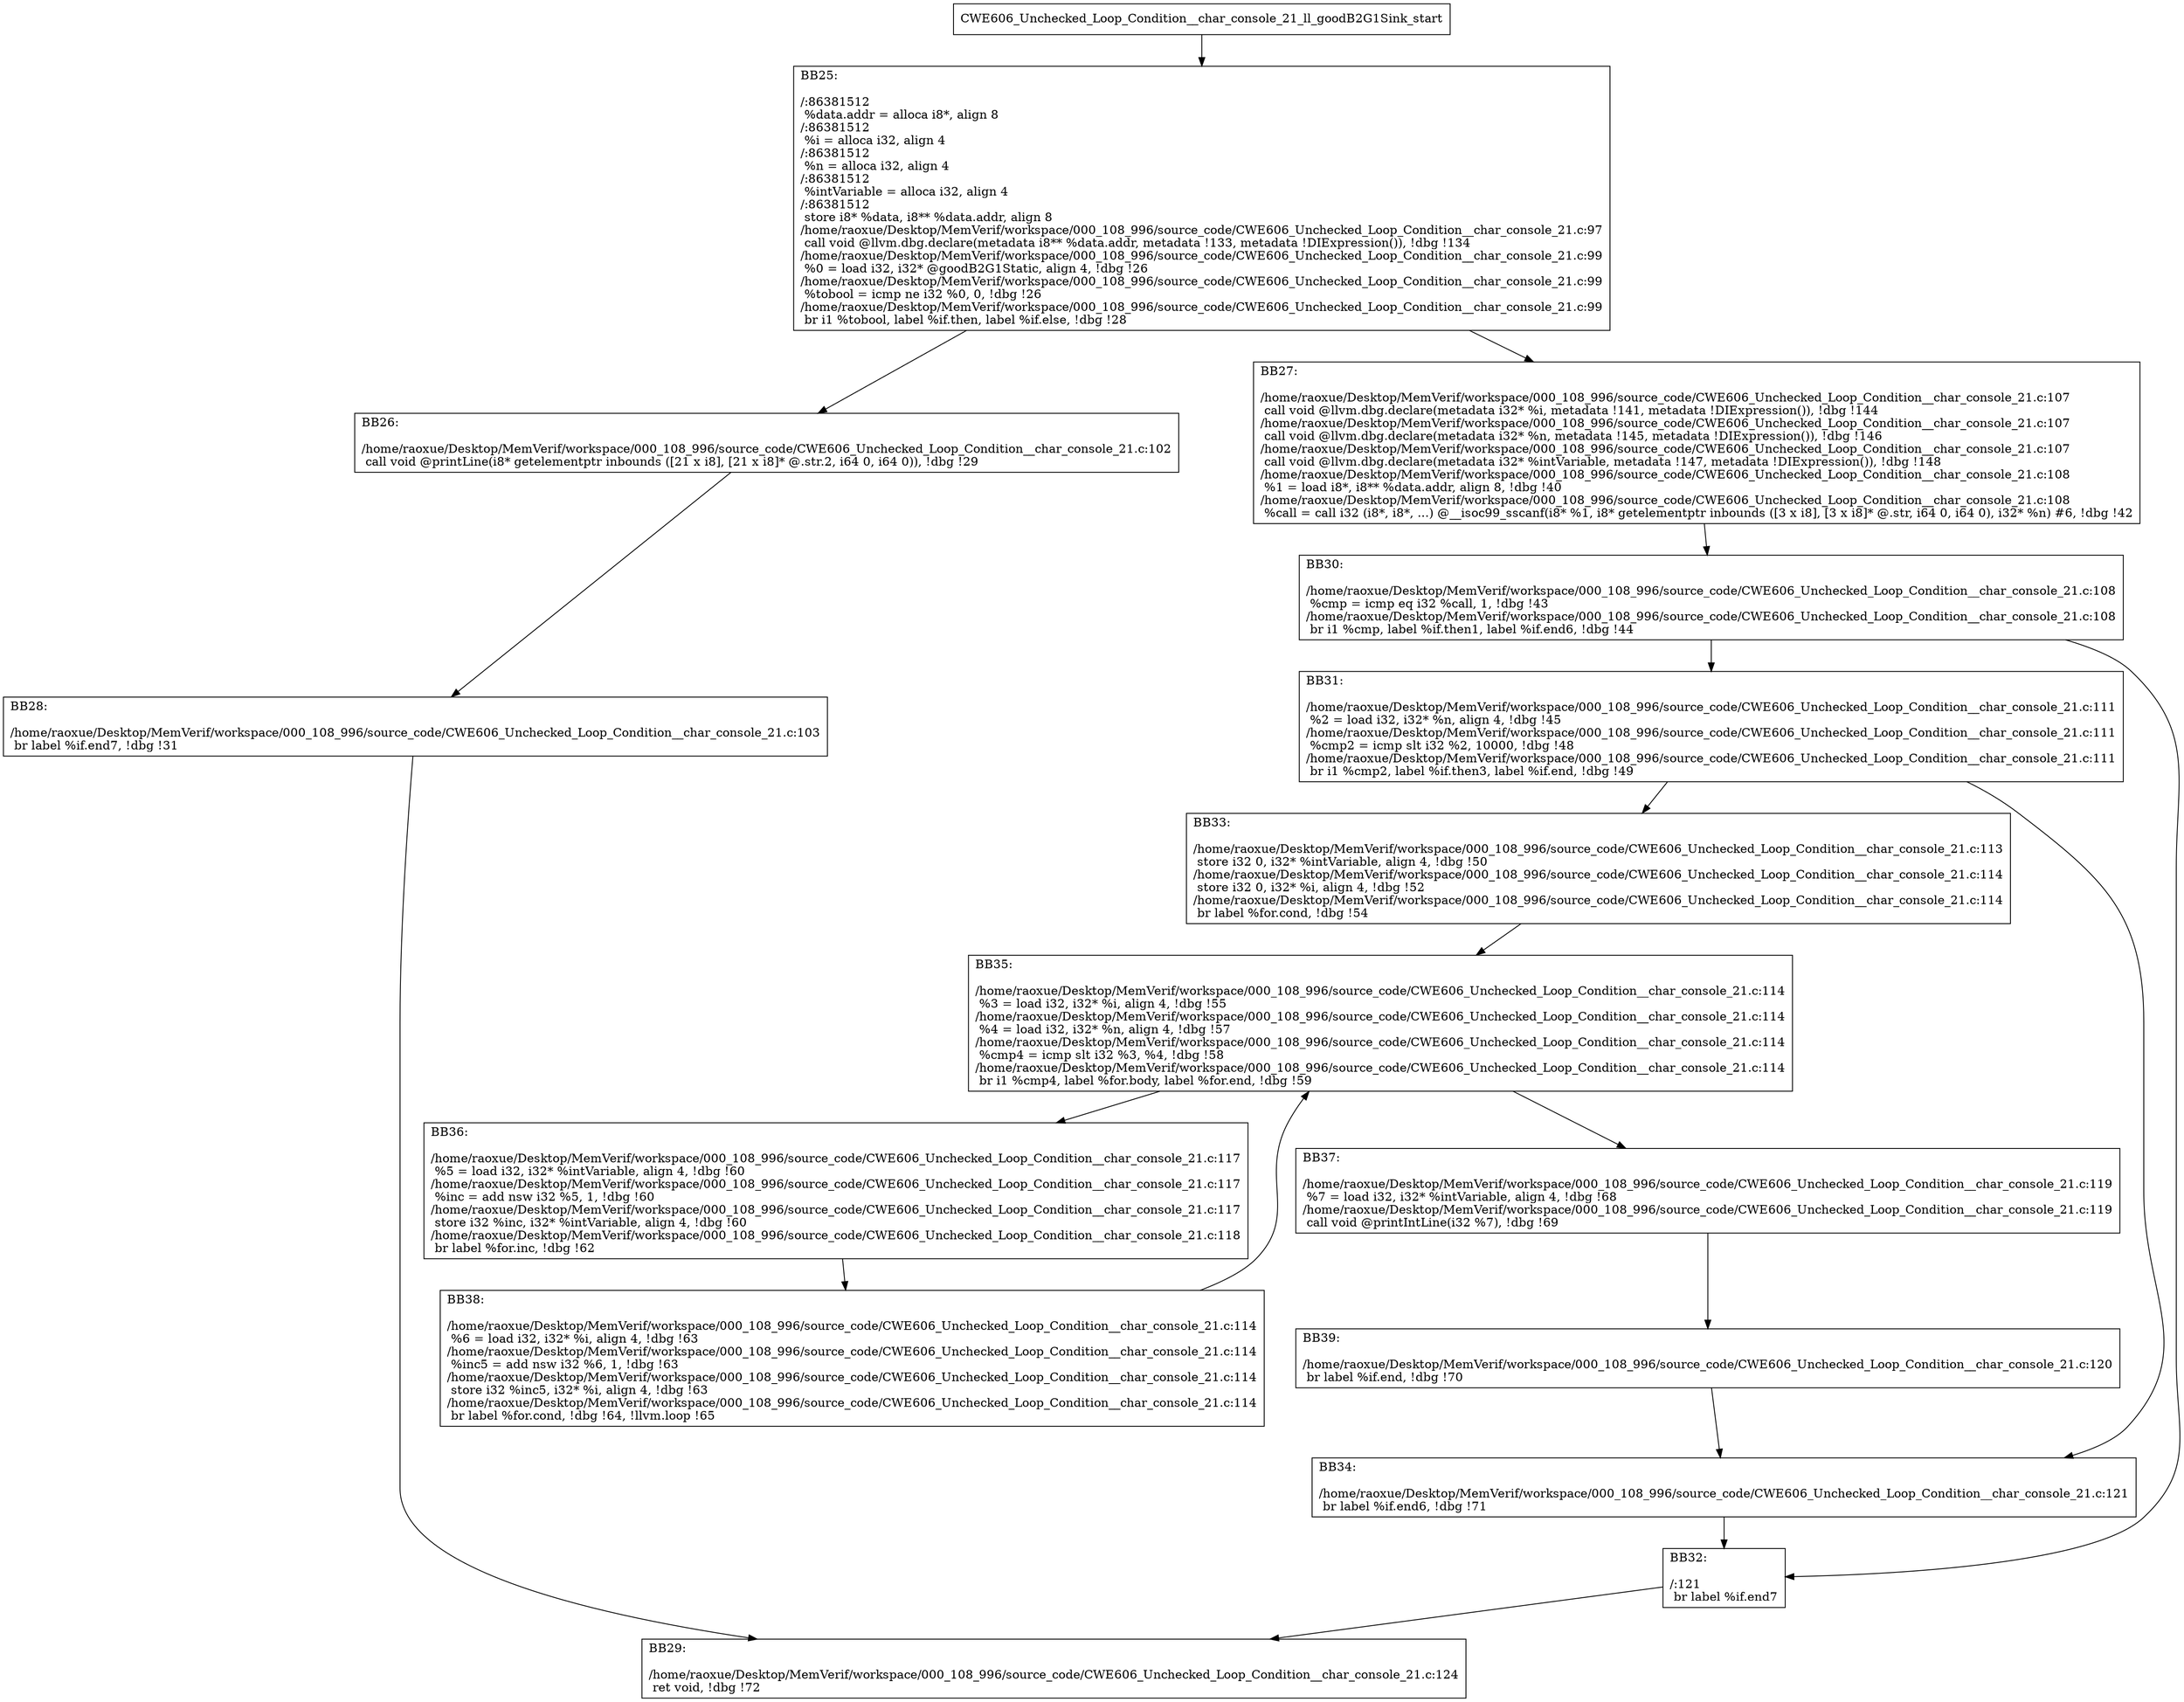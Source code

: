 digraph "CFG for'CWE606_Unchecked_Loop_Condition__char_console_21_ll_goodB2G1Sink' function" {
	BBCWE606_Unchecked_Loop_Condition__char_console_21_ll_goodB2G1Sink_start[shape=record,label="{CWE606_Unchecked_Loop_Condition__char_console_21_ll_goodB2G1Sink_start}"];
	BBCWE606_Unchecked_Loop_Condition__char_console_21_ll_goodB2G1Sink_start-> CWE606_Unchecked_Loop_Condition__char_console_21_ll_goodB2G1SinkBB25;
	CWE606_Unchecked_Loop_Condition__char_console_21_ll_goodB2G1SinkBB25 [shape=record, label="{BB25:\l\l/:86381512\l
  %data.addr = alloca i8*, align 8\l
/:86381512\l
  %i = alloca i32, align 4\l
/:86381512\l
  %n = alloca i32, align 4\l
/:86381512\l
  %intVariable = alloca i32, align 4\l
/:86381512\l
  store i8* %data, i8** %data.addr, align 8\l
/home/raoxue/Desktop/MemVerif/workspace/000_108_996/source_code/CWE606_Unchecked_Loop_Condition__char_console_21.c:97\l
  call void @llvm.dbg.declare(metadata i8** %data.addr, metadata !133, metadata !DIExpression()), !dbg !134\l
/home/raoxue/Desktop/MemVerif/workspace/000_108_996/source_code/CWE606_Unchecked_Loop_Condition__char_console_21.c:99\l
  %0 = load i32, i32* @goodB2G1Static, align 4, !dbg !26\l
/home/raoxue/Desktop/MemVerif/workspace/000_108_996/source_code/CWE606_Unchecked_Loop_Condition__char_console_21.c:99\l
  %tobool = icmp ne i32 %0, 0, !dbg !26\l
/home/raoxue/Desktop/MemVerif/workspace/000_108_996/source_code/CWE606_Unchecked_Loop_Condition__char_console_21.c:99\l
  br i1 %tobool, label %if.then, label %if.else, !dbg !28\l
}"];
	CWE606_Unchecked_Loop_Condition__char_console_21_ll_goodB2G1SinkBB25-> CWE606_Unchecked_Loop_Condition__char_console_21_ll_goodB2G1SinkBB26;
	CWE606_Unchecked_Loop_Condition__char_console_21_ll_goodB2G1SinkBB25-> CWE606_Unchecked_Loop_Condition__char_console_21_ll_goodB2G1SinkBB27;
	CWE606_Unchecked_Loop_Condition__char_console_21_ll_goodB2G1SinkBB26 [shape=record, label="{BB26:\l\l/home/raoxue/Desktop/MemVerif/workspace/000_108_996/source_code/CWE606_Unchecked_Loop_Condition__char_console_21.c:102\l
  call void @printLine(i8* getelementptr inbounds ([21 x i8], [21 x i8]* @.str.2, i64 0, i64 0)), !dbg !29\l
}"];
	CWE606_Unchecked_Loop_Condition__char_console_21_ll_goodB2G1SinkBB26-> CWE606_Unchecked_Loop_Condition__char_console_21_ll_goodB2G1SinkBB28;
	CWE606_Unchecked_Loop_Condition__char_console_21_ll_goodB2G1SinkBB28 [shape=record, label="{BB28:\l\l/home/raoxue/Desktop/MemVerif/workspace/000_108_996/source_code/CWE606_Unchecked_Loop_Condition__char_console_21.c:103\l
  br label %if.end7, !dbg !31\l
}"];
	CWE606_Unchecked_Loop_Condition__char_console_21_ll_goodB2G1SinkBB28-> CWE606_Unchecked_Loop_Condition__char_console_21_ll_goodB2G1SinkBB29;
	CWE606_Unchecked_Loop_Condition__char_console_21_ll_goodB2G1SinkBB27 [shape=record, label="{BB27:\l\l/home/raoxue/Desktop/MemVerif/workspace/000_108_996/source_code/CWE606_Unchecked_Loop_Condition__char_console_21.c:107\l
  call void @llvm.dbg.declare(metadata i32* %i, metadata !141, metadata !DIExpression()), !dbg !144\l
/home/raoxue/Desktop/MemVerif/workspace/000_108_996/source_code/CWE606_Unchecked_Loop_Condition__char_console_21.c:107\l
  call void @llvm.dbg.declare(metadata i32* %n, metadata !145, metadata !DIExpression()), !dbg !146\l
/home/raoxue/Desktop/MemVerif/workspace/000_108_996/source_code/CWE606_Unchecked_Loop_Condition__char_console_21.c:107\l
  call void @llvm.dbg.declare(metadata i32* %intVariable, metadata !147, metadata !DIExpression()), !dbg !148\l
/home/raoxue/Desktop/MemVerif/workspace/000_108_996/source_code/CWE606_Unchecked_Loop_Condition__char_console_21.c:108\l
  %1 = load i8*, i8** %data.addr, align 8, !dbg !40\l
/home/raoxue/Desktop/MemVerif/workspace/000_108_996/source_code/CWE606_Unchecked_Loop_Condition__char_console_21.c:108\l
  %call = call i32 (i8*, i8*, ...) @__isoc99_sscanf(i8* %1, i8* getelementptr inbounds ([3 x i8], [3 x i8]* @.str, i64 0, i64 0), i32* %n) #6, !dbg !42\l
}"];
	CWE606_Unchecked_Loop_Condition__char_console_21_ll_goodB2G1SinkBB27-> CWE606_Unchecked_Loop_Condition__char_console_21_ll_goodB2G1SinkBB30;
	CWE606_Unchecked_Loop_Condition__char_console_21_ll_goodB2G1SinkBB30 [shape=record, label="{BB30:\l\l/home/raoxue/Desktop/MemVerif/workspace/000_108_996/source_code/CWE606_Unchecked_Loop_Condition__char_console_21.c:108\l
  %cmp = icmp eq i32 %call, 1, !dbg !43\l
/home/raoxue/Desktop/MemVerif/workspace/000_108_996/source_code/CWE606_Unchecked_Loop_Condition__char_console_21.c:108\l
  br i1 %cmp, label %if.then1, label %if.end6, !dbg !44\l
}"];
	CWE606_Unchecked_Loop_Condition__char_console_21_ll_goodB2G1SinkBB30-> CWE606_Unchecked_Loop_Condition__char_console_21_ll_goodB2G1SinkBB31;
	CWE606_Unchecked_Loop_Condition__char_console_21_ll_goodB2G1SinkBB30-> CWE606_Unchecked_Loop_Condition__char_console_21_ll_goodB2G1SinkBB32;
	CWE606_Unchecked_Loop_Condition__char_console_21_ll_goodB2G1SinkBB31 [shape=record, label="{BB31:\l\l/home/raoxue/Desktop/MemVerif/workspace/000_108_996/source_code/CWE606_Unchecked_Loop_Condition__char_console_21.c:111\l
  %2 = load i32, i32* %n, align 4, !dbg !45\l
/home/raoxue/Desktop/MemVerif/workspace/000_108_996/source_code/CWE606_Unchecked_Loop_Condition__char_console_21.c:111\l
  %cmp2 = icmp slt i32 %2, 10000, !dbg !48\l
/home/raoxue/Desktop/MemVerif/workspace/000_108_996/source_code/CWE606_Unchecked_Loop_Condition__char_console_21.c:111\l
  br i1 %cmp2, label %if.then3, label %if.end, !dbg !49\l
}"];
	CWE606_Unchecked_Loop_Condition__char_console_21_ll_goodB2G1SinkBB31-> CWE606_Unchecked_Loop_Condition__char_console_21_ll_goodB2G1SinkBB33;
	CWE606_Unchecked_Loop_Condition__char_console_21_ll_goodB2G1SinkBB31-> CWE606_Unchecked_Loop_Condition__char_console_21_ll_goodB2G1SinkBB34;
	CWE606_Unchecked_Loop_Condition__char_console_21_ll_goodB2G1SinkBB33 [shape=record, label="{BB33:\l\l/home/raoxue/Desktop/MemVerif/workspace/000_108_996/source_code/CWE606_Unchecked_Loop_Condition__char_console_21.c:113\l
  store i32 0, i32* %intVariable, align 4, !dbg !50\l
/home/raoxue/Desktop/MemVerif/workspace/000_108_996/source_code/CWE606_Unchecked_Loop_Condition__char_console_21.c:114\l
  store i32 0, i32* %i, align 4, !dbg !52\l
/home/raoxue/Desktop/MemVerif/workspace/000_108_996/source_code/CWE606_Unchecked_Loop_Condition__char_console_21.c:114\l
  br label %for.cond, !dbg !54\l
}"];
	CWE606_Unchecked_Loop_Condition__char_console_21_ll_goodB2G1SinkBB33-> CWE606_Unchecked_Loop_Condition__char_console_21_ll_goodB2G1SinkBB35;
	CWE606_Unchecked_Loop_Condition__char_console_21_ll_goodB2G1SinkBB35 [shape=record, label="{BB35:\l\l/home/raoxue/Desktop/MemVerif/workspace/000_108_996/source_code/CWE606_Unchecked_Loop_Condition__char_console_21.c:114\l
  %3 = load i32, i32* %i, align 4, !dbg !55\l
/home/raoxue/Desktop/MemVerif/workspace/000_108_996/source_code/CWE606_Unchecked_Loop_Condition__char_console_21.c:114\l
  %4 = load i32, i32* %n, align 4, !dbg !57\l
/home/raoxue/Desktop/MemVerif/workspace/000_108_996/source_code/CWE606_Unchecked_Loop_Condition__char_console_21.c:114\l
  %cmp4 = icmp slt i32 %3, %4, !dbg !58\l
/home/raoxue/Desktop/MemVerif/workspace/000_108_996/source_code/CWE606_Unchecked_Loop_Condition__char_console_21.c:114\l
  br i1 %cmp4, label %for.body, label %for.end, !dbg !59\l
}"];
	CWE606_Unchecked_Loop_Condition__char_console_21_ll_goodB2G1SinkBB35-> CWE606_Unchecked_Loop_Condition__char_console_21_ll_goodB2G1SinkBB36;
	CWE606_Unchecked_Loop_Condition__char_console_21_ll_goodB2G1SinkBB35-> CWE606_Unchecked_Loop_Condition__char_console_21_ll_goodB2G1SinkBB37;
	CWE606_Unchecked_Loop_Condition__char_console_21_ll_goodB2G1SinkBB36 [shape=record, label="{BB36:\l\l/home/raoxue/Desktop/MemVerif/workspace/000_108_996/source_code/CWE606_Unchecked_Loop_Condition__char_console_21.c:117\l
  %5 = load i32, i32* %intVariable, align 4, !dbg !60\l
/home/raoxue/Desktop/MemVerif/workspace/000_108_996/source_code/CWE606_Unchecked_Loop_Condition__char_console_21.c:117\l
  %inc = add nsw i32 %5, 1, !dbg !60\l
/home/raoxue/Desktop/MemVerif/workspace/000_108_996/source_code/CWE606_Unchecked_Loop_Condition__char_console_21.c:117\l
  store i32 %inc, i32* %intVariable, align 4, !dbg !60\l
/home/raoxue/Desktop/MemVerif/workspace/000_108_996/source_code/CWE606_Unchecked_Loop_Condition__char_console_21.c:118\l
  br label %for.inc, !dbg !62\l
}"];
	CWE606_Unchecked_Loop_Condition__char_console_21_ll_goodB2G1SinkBB36-> CWE606_Unchecked_Loop_Condition__char_console_21_ll_goodB2G1SinkBB38;
	CWE606_Unchecked_Loop_Condition__char_console_21_ll_goodB2G1SinkBB38 [shape=record, label="{BB38:\l\l/home/raoxue/Desktop/MemVerif/workspace/000_108_996/source_code/CWE606_Unchecked_Loop_Condition__char_console_21.c:114\l
  %6 = load i32, i32* %i, align 4, !dbg !63\l
/home/raoxue/Desktop/MemVerif/workspace/000_108_996/source_code/CWE606_Unchecked_Loop_Condition__char_console_21.c:114\l
  %inc5 = add nsw i32 %6, 1, !dbg !63\l
/home/raoxue/Desktop/MemVerif/workspace/000_108_996/source_code/CWE606_Unchecked_Loop_Condition__char_console_21.c:114\l
  store i32 %inc5, i32* %i, align 4, !dbg !63\l
/home/raoxue/Desktop/MemVerif/workspace/000_108_996/source_code/CWE606_Unchecked_Loop_Condition__char_console_21.c:114\l
  br label %for.cond, !dbg !64, !llvm.loop !65\l
}"];
	CWE606_Unchecked_Loop_Condition__char_console_21_ll_goodB2G1SinkBB38-> CWE606_Unchecked_Loop_Condition__char_console_21_ll_goodB2G1SinkBB35;
	CWE606_Unchecked_Loop_Condition__char_console_21_ll_goodB2G1SinkBB37 [shape=record, label="{BB37:\l\l/home/raoxue/Desktop/MemVerif/workspace/000_108_996/source_code/CWE606_Unchecked_Loop_Condition__char_console_21.c:119\l
  %7 = load i32, i32* %intVariable, align 4, !dbg !68\l
/home/raoxue/Desktop/MemVerif/workspace/000_108_996/source_code/CWE606_Unchecked_Loop_Condition__char_console_21.c:119\l
  call void @printIntLine(i32 %7), !dbg !69\l
}"];
	CWE606_Unchecked_Loop_Condition__char_console_21_ll_goodB2G1SinkBB37-> CWE606_Unchecked_Loop_Condition__char_console_21_ll_goodB2G1SinkBB39;
	CWE606_Unchecked_Loop_Condition__char_console_21_ll_goodB2G1SinkBB39 [shape=record, label="{BB39:\l\l/home/raoxue/Desktop/MemVerif/workspace/000_108_996/source_code/CWE606_Unchecked_Loop_Condition__char_console_21.c:120\l
  br label %if.end, !dbg !70\l
}"];
	CWE606_Unchecked_Loop_Condition__char_console_21_ll_goodB2G1SinkBB39-> CWE606_Unchecked_Loop_Condition__char_console_21_ll_goodB2G1SinkBB34;
	CWE606_Unchecked_Loop_Condition__char_console_21_ll_goodB2G1SinkBB34 [shape=record, label="{BB34:\l\l/home/raoxue/Desktop/MemVerif/workspace/000_108_996/source_code/CWE606_Unchecked_Loop_Condition__char_console_21.c:121\l
  br label %if.end6, !dbg !71\l
}"];
	CWE606_Unchecked_Loop_Condition__char_console_21_ll_goodB2G1SinkBB34-> CWE606_Unchecked_Loop_Condition__char_console_21_ll_goodB2G1SinkBB32;
	CWE606_Unchecked_Loop_Condition__char_console_21_ll_goodB2G1SinkBB32 [shape=record, label="{BB32:\l\l/:121\l
  br label %if.end7\l
}"];
	CWE606_Unchecked_Loop_Condition__char_console_21_ll_goodB2G1SinkBB32-> CWE606_Unchecked_Loop_Condition__char_console_21_ll_goodB2G1SinkBB29;
	CWE606_Unchecked_Loop_Condition__char_console_21_ll_goodB2G1SinkBB29 [shape=record, label="{BB29:\l\l/home/raoxue/Desktop/MemVerif/workspace/000_108_996/source_code/CWE606_Unchecked_Loop_Condition__char_console_21.c:124\l
  ret void, !dbg !72\l
}"];
}
